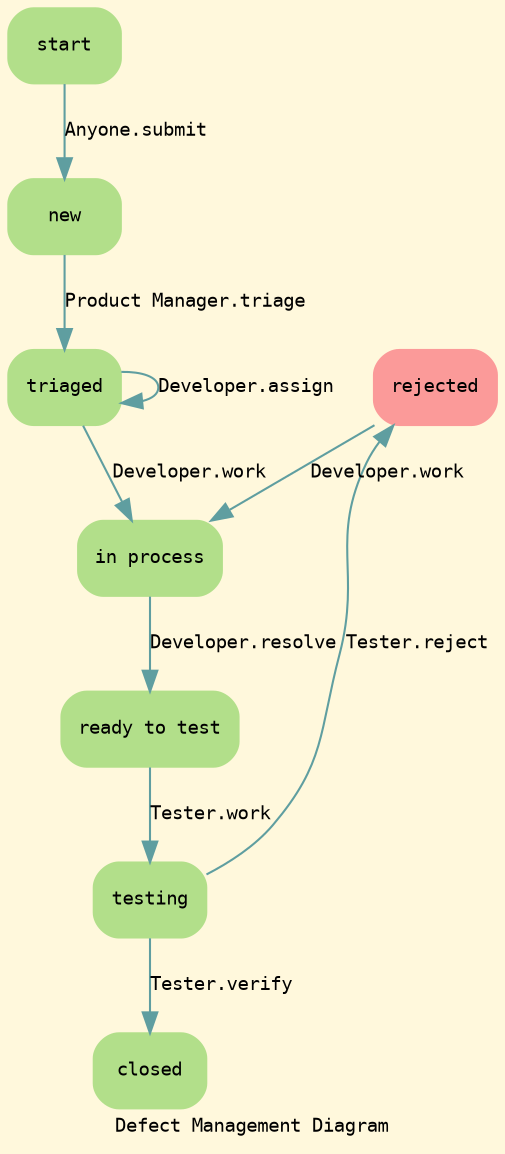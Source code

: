 digraph "Defect Management Diagram" {
    fontname="Consolas"
    fontsize=9
    bgcolor="cornsilk"
    #splines="curved"
	#size="10,8"
    #rankdir="TB"
    label="Defect Management Diagram"
	node    [
                colorscheme=paired12 
                color=1 
                style="rounded,filled" 
                shape="rectangle" 
                fontname="Consolas" 
                fontsize=9
            ]
    graph   [color=cadetblue style="rounded" fontname="Consolas"]
    edge    [color=cadetblue fontname="Consolas" fontsize=9]

    "start"         [color=3]
    "new"           [color=3]
    "triaged"       [color=3]
    "in process"    [color=3]
    "ready to test" [color=3]
    "testing"       [color=3]
    "rejected"      [color=5]
    "closed"        [color=3]

    "start"         -> "new"            [label="Anyone.submit"]
    "new"           -> "triaged"        [label="Product Manager.triage"]
    "triaged"       -> "triaged"        [label="Developer.assign"]
    "triaged"       -> "in process"     [label="Developer.work"]
    "in process"    -> "ready to test"  [label="Developer.resolve"]
    "ready to test" -> "testing"        [label="Tester.work"]
    "testing"       -> "closed"         [label="Tester.verify"]
    "testing"       -> "rejected"       [label="Tester.reject" constraint=false]
    "rejected"      -> "in process"     [label="Developer.work"]
}